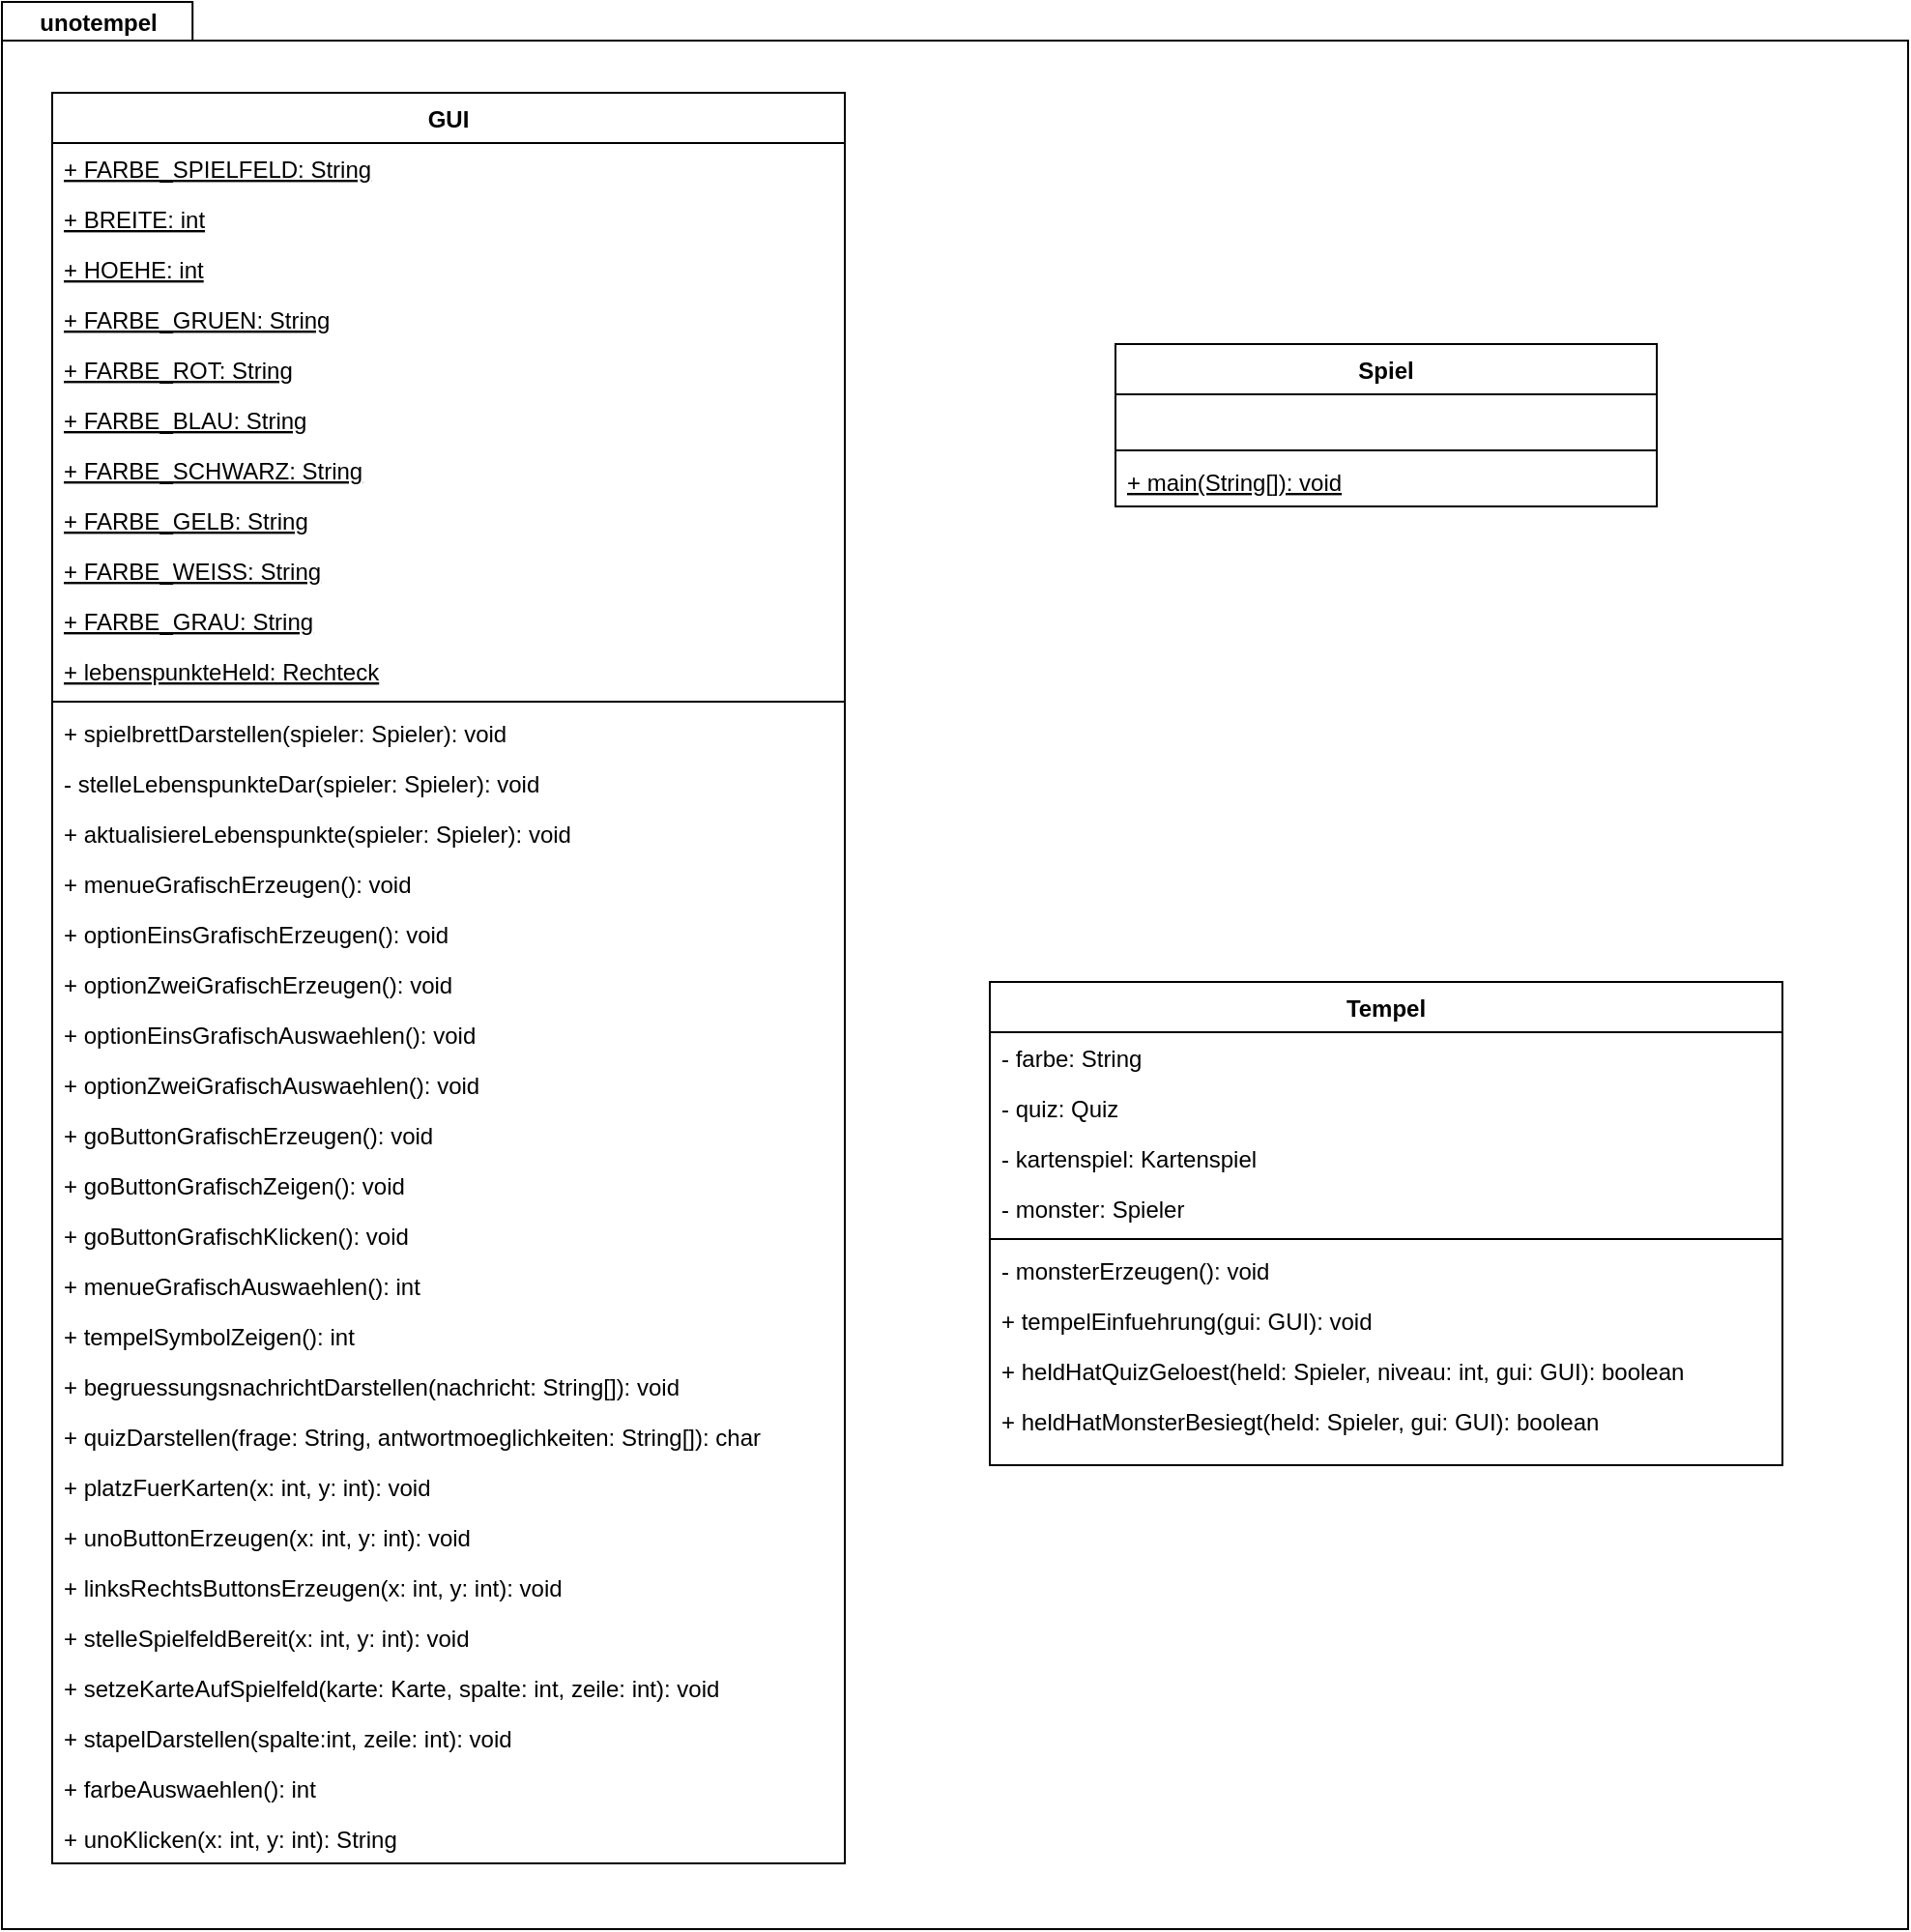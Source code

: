 <mxfile version="16.5.1" type="device"><diagram id="C5RBs43oDa-KdzZeNtuy" name="Page-1"><mxGraphModel dx="2169" dy="2106" grid="1" gridSize="10" guides="1" tooltips="1" connect="1" arrows="1" fold="1" page="1" pageScale="1" pageWidth="827" pageHeight="1169" math="0" shadow="0"><root><mxCell id="WIyWlLk6GJQsqaUBKTNV-0"/><mxCell id="WIyWlLk6GJQsqaUBKTNV-1" parent="WIyWlLk6GJQsqaUBKTNV-0"/><mxCell id="003UNInyPQ_uGT7kz2qh-168" value="" style="shape=folder;fontStyle=1;spacingTop=10;tabWidth=40;tabHeight=20;tabPosition=left;html=1;" parent="WIyWlLk6GJQsqaUBKTNV-1" vertex="1"><mxGeometry x="-756" y="-1117" width="986" height="997" as="geometry"/></mxCell><mxCell id="003UNInyPQ_uGT7kz2qh-173" value="unotempel" style="text;align=center;fontStyle=1;verticalAlign=middle;spacingLeft=3;spacingRight=3;strokeColor=none;rotatable=0;points=[[0,0.5],[1,0.5]];portConstraint=eastwest;" parent="WIyWlLk6GJQsqaUBKTNV-1" vertex="1"><mxGeometry x="-746" y="-1117" width="80" height="20" as="geometry"/></mxCell><mxCell id="rB27fXDd882k_A2HwuaB-0" value="GUI" style="swimlane;fontStyle=1;align=center;verticalAlign=top;childLayout=stackLayout;horizontal=1;startSize=26;horizontalStack=0;resizeParent=1;resizeLast=0;collapsible=1;marginBottom=0;rounded=0;shadow=0;strokeWidth=1;" parent="WIyWlLk6GJQsqaUBKTNV-1" vertex="1"><mxGeometry x="-730" y="-1070" width="410" height="916" as="geometry"><mxRectangle x="130" y="380" width="160" height="26" as="alternateBounds"/></mxGeometry></mxCell><mxCell id="rB27fXDd882k_A2HwuaB-1" value="+ FARBE_SPIELFELD: String" style="text;align=left;verticalAlign=top;spacingLeft=4;spacingRight=4;overflow=hidden;rotatable=0;points=[[0,0.5],[1,0.5]];portConstraint=eastwest;rounded=0;shadow=0;html=0;fontStyle=4" parent="rB27fXDd882k_A2HwuaB-0" vertex="1"><mxGeometry y="26" width="410" height="26" as="geometry"/></mxCell><mxCell id="rB27fXDd882k_A2HwuaB-2" value="+ BREITE: int" style="text;align=left;verticalAlign=top;spacingLeft=4;spacingRight=4;overflow=hidden;rotatable=0;points=[[0,0.5],[1,0.5]];portConstraint=eastwest;rounded=0;shadow=0;html=0;fontStyle=4" parent="rB27fXDd882k_A2HwuaB-0" vertex="1"><mxGeometry y="52" width="410" height="26" as="geometry"/></mxCell><mxCell id="rB27fXDd882k_A2HwuaB-3" value="+ HOEHE: int" style="text;align=left;verticalAlign=top;spacingLeft=4;spacingRight=4;overflow=hidden;rotatable=0;points=[[0,0.5],[1,0.5]];portConstraint=eastwest;rounded=0;shadow=0;html=0;fontStyle=4" parent="rB27fXDd882k_A2HwuaB-0" vertex="1"><mxGeometry y="78" width="410" height="26" as="geometry"/></mxCell><mxCell id="rB27fXDd882k_A2HwuaB-4" value="+ FARBE_GRUEN: String" style="text;align=left;verticalAlign=top;spacingLeft=4;spacingRight=4;overflow=hidden;rotatable=0;points=[[0,0.5],[1,0.5]];portConstraint=eastwest;rounded=0;shadow=0;html=0;fontStyle=4" parent="rB27fXDd882k_A2HwuaB-0" vertex="1"><mxGeometry y="104" width="410" height="26" as="geometry"/></mxCell><mxCell id="rB27fXDd882k_A2HwuaB-5" value="+ FARBE_ROT: String" style="text;align=left;verticalAlign=top;spacingLeft=4;spacingRight=4;overflow=hidden;rotatable=0;points=[[0,0.5],[1,0.5]];portConstraint=eastwest;rounded=0;shadow=0;html=0;fontStyle=4" parent="rB27fXDd882k_A2HwuaB-0" vertex="1"><mxGeometry y="130" width="410" height="26" as="geometry"/></mxCell><mxCell id="rB27fXDd882k_A2HwuaB-6" value="+ FARBE_BLAU: String" style="text;align=left;verticalAlign=top;spacingLeft=4;spacingRight=4;overflow=hidden;rotatable=0;points=[[0,0.5],[1,0.5]];portConstraint=eastwest;rounded=0;shadow=0;html=0;fontStyle=4" parent="rB27fXDd882k_A2HwuaB-0" vertex="1"><mxGeometry y="156" width="410" height="26" as="geometry"/></mxCell><mxCell id="rB27fXDd882k_A2HwuaB-7" value="+ FARBE_SCHWARZ: String" style="text;align=left;verticalAlign=top;spacingLeft=4;spacingRight=4;overflow=hidden;rotatable=0;points=[[0,0.5],[1,0.5]];portConstraint=eastwest;rounded=0;shadow=0;html=0;fontStyle=4" parent="rB27fXDd882k_A2HwuaB-0" vertex="1"><mxGeometry y="182" width="410" height="26" as="geometry"/></mxCell><mxCell id="rB27fXDd882k_A2HwuaB-8" value="+ FARBE_GELB: String" style="text;align=left;verticalAlign=top;spacingLeft=4;spacingRight=4;overflow=hidden;rotatable=0;points=[[0,0.5],[1,0.5]];portConstraint=eastwest;rounded=0;shadow=0;html=0;fontStyle=4" parent="rB27fXDd882k_A2HwuaB-0" vertex="1"><mxGeometry y="208" width="410" height="26" as="geometry"/></mxCell><mxCell id="rB27fXDd882k_A2HwuaB-9" value="+ FARBE_WEISS: String" style="text;align=left;verticalAlign=top;spacingLeft=4;spacingRight=4;overflow=hidden;rotatable=0;points=[[0,0.5],[1,0.5]];portConstraint=eastwest;rounded=0;shadow=0;html=0;fontStyle=4" parent="rB27fXDd882k_A2HwuaB-0" vertex="1"><mxGeometry y="234" width="410" height="26" as="geometry"/></mxCell><mxCell id="rB27fXDd882k_A2HwuaB-10" value="+ FARBE_GRAU: String" style="text;align=left;verticalAlign=top;spacingLeft=4;spacingRight=4;overflow=hidden;rotatable=0;points=[[0,0.5],[1,0.5]];portConstraint=eastwest;rounded=0;shadow=0;html=0;fontStyle=4" parent="rB27fXDd882k_A2HwuaB-0" vertex="1"><mxGeometry y="260" width="410" height="26" as="geometry"/></mxCell><mxCell id="rB27fXDd882k_A2HwuaB-11" value="+ lebenspunkteHeld: Rechteck" style="text;align=left;verticalAlign=top;spacingLeft=4;spacingRight=4;overflow=hidden;rotatable=0;points=[[0,0.5],[1,0.5]];portConstraint=eastwest;rounded=0;shadow=0;html=0;fontStyle=4" parent="rB27fXDd882k_A2HwuaB-0" vertex="1"><mxGeometry y="286" width="410" height="26" as="geometry"/></mxCell><mxCell id="rB27fXDd882k_A2HwuaB-12" value="" style="line;html=1;strokeWidth=1;align=left;verticalAlign=middle;spacingTop=-1;spacingLeft=3;spacingRight=3;rotatable=0;labelPosition=right;points=[];portConstraint=eastwest;" parent="rB27fXDd882k_A2HwuaB-0" vertex="1"><mxGeometry y="312" width="410" height="6" as="geometry"/></mxCell><mxCell id="rB27fXDd882k_A2HwuaB-13" value="+ spielbrettDarstellen(spieler: Spieler): void" style="text;align=left;verticalAlign=top;spacingLeft=4;spacingRight=4;overflow=hidden;rotatable=0;points=[[0,0.5],[1,0.5]];portConstraint=eastwest;rounded=0;shadow=0;html=0;" parent="rB27fXDd882k_A2HwuaB-0" vertex="1"><mxGeometry y="318" width="410" height="26" as="geometry"/></mxCell><mxCell id="rB27fXDd882k_A2HwuaB-14" value="- stelleLebenspunkteDar(spieler: Spieler): void" style="text;align=left;verticalAlign=top;spacingLeft=4;spacingRight=4;overflow=hidden;rotatable=0;points=[[0,0.5],[1,0.5]];portConstraint=eastwest;rounded=0;shadow=0;html=0;" parent="rB27fXDd882k_A2HwuaB-0" vertex="1"><mxGeometry y="344" width="410" height="26" as="geometry"/></mxCell><mxCell id="rB27fXDd882k_A2HwuaB-15" value="+ aktualisiereLebenspunkte(spieler: Spieler): void" style="text;align=left;verticalAlign=top;spacingLeft=4;spacingRight=4;overflow=hidden;rotatable=0;points=[[0,0.5],[1,0.5]];portConstraint=eastwest;rounded=0;shadow=0;html=0;" parent="rB27fXDd882k_A2HwuaB-0" vertex="1"><mxGeometry y="370" width="410" height="26" as="geometry"/></mxCell><mxCell id="rB27fXDd882k_A2HwuaB-16" value="+ menueGrafischErzeugen(): void" style="text;align=left;verticalAlign=top;spacingLeft=4;spacingRight=4;overflow=hidden;rotatable=0;points=[[0,0.5],[1,0.5]];portConstraint=eastwest;rounded=0;shadow=0;html=0;" parent="rB27fXDd882k_A2HwuaB-0" vertex="1"><mxGeometry y="396" width="410" height="26" as="geometry"/></mxCell><mxCell id="rB27fXDd882k_A2HwuaB-17" value="+ optionEinsGrafischErzeugen(): void" style="text;align=left;verticalAlign=top;spacingLeft=4;spacingRight=4;overflow=hidden;rotatable=0;points=[[0,0.5],[1,0.5]];portConstraint=eastwest;rounded=0;shadow=0;html=0;" parent="rB27fXDd882k_A2HwuaB-0" vertex="1"><mxGeometry y="422" width="410" height="26" as="geometry"/></mxCell><mxCell id="rB27fXDd882k_A2HwuaB-18" value="+ optionZweiGrafischErzeugen(): void" style="text;align=left;verticalAlign=top;spacingLeft=4;spacingRight=4;overflow=hidden;rotatable=0;points=[[0,0.5],[1,0.5]];portConstraint=eastwest;rounded=0;shadow=0;html=0;" parent="rB27fXDd882k_A2HwuaB-0" vertex="1"><mxGeometry y="448" width="410" height="26" as="geometry"/></mxCell><mxCell id="rB27fXDd882k_A2HwuaB-19" value="+ optionEinsGrafischAuswaehlen(): void" style="text;align=left;verticalAlign=top;spacingLeft=4;spacingRight=4;overflow=hidden;rotatable=0;points=[[0,0.5],[1,0.5]];portConstraint=eastwest;rounded=0;shadow=0;html=0;" parent="rB27fXDd882k_A2HwuaB-0" vertex="1"><mxGeometry y="474" width="410" height="26" as="geometry"/></mxCell><mxCell id="rB27fXDd882k_A2HwuaB-20" value="+ optionZweiGrafischAuswaehlen(): void" style="text;align=left;verticalAlign=top;spacingLeft=4;spacingRight=4;overflow=hidden;rotatable=0;points=[[0,0.5],[1,0.5]];portConstraint=eastwest;rounded=0;shadow=0;html=0;" parent="rB27fXDd882k_A2HwuaB-0" vertex="1"><mxGeometry y="500" width="410" height="26" as="geometry"/></mxCell><mxCell id="rB27fXDd882k_A2HwuaB-21" value="+ goButtonGrafischErzeugen(): void" style="text;align=left;verticalAlign=top;spacingLeft=4;spacingRight=4;overflow=hidden;rotatable=0;points=[[0,0.5],[1,0.5]];portConstraint=eastwest;rounded=0;shadow=0;html=0;" parent="rB27fXDd882k_A2HwuaB-0" vertex="1"><mxGeometry y="526" width="410" height="26" as="geometry"/></mxCell><mxCell id="rB27fXDd882k_A2HwuaB-22" value="+ goButtonGrafischZeigen(): void" style="text;align=left;verticalAlign=top;spacingLeft=4;spacingRight=4;overflow=hidden;rotatable=0;points=[[0,0.5],[1,0.5]];portConstraint=eastwest;rounded=0;shadow=0;html=0;" parent="rB27fXDd882k_A2HwuaB-0" vertex="1"><mxGeometry y="552" width="410" height="26" as="geometry"/></mxCell><mxCell id="rB27fXDd882k_A2HwuaB-23" value="+ goButtonGrafischKlicken(): void" style="text;align=left;verticalAlign=top;spacingLeft=4;spacingRight=4;overflow=hidden;rotatable=0;points=[[0,0.5],[1,0.5]];portConstraint=eastwest;rounded=0;shadow=0;html=0;" parent="rB27fXDd882k_A2HwuaB-0" vertex="1"><mxGeometry y="578" width="410" height="26" as="geometry"/></mxCell><mxCell id="rB27fXDd882k_A2HwuaB-24" value="+ menueGrafischAuswaehlen(): int" style="text;align=left;verticalAlign=top;spacingLeft=4;spacingRight=4;overflow=hidden;rotatable=0;points=[[0,0.5],[1,0.5]];portConstraint=eastwest;rounded=0;shadow=0;html=0;" parent="rB27fXDd882k_A2HwuaB-0" vertex="1"><mxGeometry y="604" width="410" height="26" as="geometry"/></mxCell><mxCell id="rB27fXDd882k_A2HwuaB-25" value="+ tempelSymbolZeigen(): int" style="text;align=left;verticalAlign=top;spacingLeft=4;spacingRight=4;overflow=hidden;rotatable=0;points=[[0,0.5],[1,0.5]];portConstraint=eastwest;rounded=0;shadow=0;html=0;" parent="rB27fXDd882k_A2HwuaB-0" vertex="1"><mxGeometry y="630" width="410" height="26" as="geometry"/></mxCell><mxCell id="rB27fXDd882k_A2HwuaB-26" value="+ begruessungsnachrichtDarstellen(nachricht: String[]): void" style="text;align=left;verticalAlign=top;spacingLeft=4;spacingRight=4;overflow=hidden;rotatable=0;points=[[0,0.5],[1,0.5]];portConstraint=eastwest;rounded=0;shadow=0;html=0;" parent="rB27fXDd882k_A2HwuaB-0" vertex="1"><mxGeometry y="656" width="410" height="26" as="geometry"/></mxCell><mxCell id="rB27fXDd882k_A2HwuaB-27" value="+ quizDarstellen(frage: String, antwortmoeglichkeiten: String[]): char" style="text;align=left;verticalAlign=top;spacingLeft=4;spacingRight=4;overflow=hidden;rotatable=0;points=[[0,0.5],[1,0.5]];portConstraint=eastwest;rounded=0;shadow=0;html=0;" parent="rB27fXDd882k_A2HwuaB-0" vertex="1"><mxGeometry y="682" width="410" height="26" as="geometry"/></mxCell><mxCell id="rB27fXDd882k_A2HwuaB-28" value="+ platzFuerKarten(x: int, y: int): void" style="text;align=left;verticalAlign=top;spacingLeft=4;spacingRight=4;overflow=hidden;rotatable=0;points=[[0,0.5],[1,0.5]];portConstraint=eastwest;rounded=0;shadow=0;html=0;" parent="rB27fXDd882k_A2HwuaB-0" vertex="1"><mxGeometry y="708" width="410" height="26" as="geometry"/></mxCell><mxCell id="rB27fXDd882k_A2HwuaB-29" value="+ unoButtonErzeugen(x: int, y: int): void" style="text;align=left;verticalAlign=top;spacingLeft=4;spacingRight=4;overflow=hidden;rotatable=0;points=[[0,0.5],[1,0.5]];portConstraint=eastwest;rounded=0;shadow=0;html=0;" parent="rB27fXDd882k_A2HwuaB-0" vertex="1"><mxGeometry y="734" width="410" height="26" as="geometry"/></mxCell><mxCell id="rB27fXDd882k_A2HwuaB-30" value="+ linksRechtsButtonsErzeugen(x: int, y: int): void" style="text;align=left;verticalAlign=top;spacingLeft=4;spacingRight=4;overflow=hidden;rotatable=0;points=[[0,0.5],[1,0.5]];portConstraint=eastwest;rounded=0;shadow=0;html=0;" parent="rB27fXDd882k_A2HwuaB-0" vertex="1"><mxGeometry y="760" width="410" height="26" as="geometry"/></mxCell><mxCell id="rB27fXDd882k_A2HwuaB-31" value="+ stelleSpielfeldBereit(x: int, y: int): void" style="text;align=left;verticalAlign=top;spacingLeft=4;spacingRight=4;overflow=hidden;rotatable=0;points=[[0,0.5],[1,0.5]];portConstraint=eastwest;rounded=0;shadow=0;html=0;" parent="rB27fXDd882k_A2HwuaB-0" vertex="1"><mxGeometry y="786" width="410" height="26" as="geometry"/></mxCell><mxCell id="rB27fXDd882k_A2HwuaB-32" value="+ setzeKarteAufSpielfeld(karte: Karte, spalte: int, zeile: int): void" style="text;align=left;verticalAlign=top;spacingLeft=4;spacingRight=4;overflow=hidden;rotatable=0;points=[[0,0.5],[1,0.5]];portConstraint=eastwest;rounded=0;shadow=0;html=0;" parent="rB27fXDd882k_A2HwuaB-0" vertex="1"><mxGeometry y="812" width="410" height="26" as="geometry"/></mxCell><mxCell id="7qFFr5cV3EoYOmt2Cpi4-0" value="+ stapelDarstellen(spalte:int, zeile: int): void" style="text;align=left;verticalAlign=top;spacingLeft=4;spacingRight=4;overflow=hidden;rotatable=0;points=[[0,0.5],[1,0.5]];portConstraint=eastwest;rounded=0;shadow=0;html=0;" parent="rB27fXDd882k_A2HwuaB-0" vertex="1"><mxGeometry y="838" width="410" height="26" as="geometry"/></mxCell><mxCell id="rB27fXDd882k_A2HwuaB-33" value="+ farbeAuswaehlen(): int" style="text;align=left;verticalAlign=top;spacingLeft=4;spacingRight=4;overflow=hidden;rotatable=0;points=[[0,0.5],[1,0.5]];portConstraint=eastwest;rounded=0;shadow=0;html=0;" parent="rB27fXDd882k_A2HwuaB-0" vertex="1"><mxGeometry y="864" width="410" height="26" as="geometry"/></mxCell><mxCell id="rB27fXDd882k_A2HwuaB-34" value="+ unoKlicken(x: int, y: int): String" style="text;align=left;verticalAlign=top;spacingLeft=4;spacingRight=4;overflow=hidden;rotatable=0;points=[[0,0.5],[1,0.5]];portConstraint=eastwest;rounded=0;shadow=0;html=0;" parent="rB27fXDd882k_A2HwuaB-0" vertex="1"><mxGeometry y="890" width="410" height="26" as="geometry"/></mxCell><mxCell id="fTohYEuaDllIU-SfmZAN-222" value="Tempel" style="swimlane;fontStyle=1;align=center;verticalAlign=top;childLayout=stackLayout;horizontal=1;startSize=26;horizontalStack=0;resizeParent=1;resizeLast=0;collapsible=1;marginBottom=0;rounded=0;shadow=0;strokeWidth=1;" parent="WIyWlLk6GJQsqaUBKTNV-1" vertex="1"><mxGeometry x="-245" y="-610" width="410" height="250" as="geometry"><mxRectangle x="130" y="380" width="160" height="26" as="alternateBounds"/></mxGeometry></mxCell><mxCell id="fTohYEuaDllIU-SfmZAN-223" value="- farbe: String" style="text;align=left;verticalAlign=top;spacingLeft=4;spacingRight=4;overflow=hidden;rotatable=0;points=[[0,0.5],[1,0.5]];portConstraint=eastwest;" parent="fTohYEuaDllIU-SfmZAN-222" vertex="1"><mxGeometry y="26" width="410" height="26" as="geometry"/></mxCell><mxCell id="fTohYEuaDllIU-SfmZAN-224" value="- quiz: Quiz" style="text;align=left;verticalAlign=top;spacingLeft=4;spacingRight=4;overflow=hidden;rotatable=0;points=[[0,0.5],[1,0.5]];portConstraint=eastwest;rounded=0;shadow=0;html=0;" parent="fTohYEuaDllIU-SfmZAN-222" vertex="1"><mxGeometry y="52" width="410" height="26" as="geometry"/></mxCell><mxCell id="fTohYEuaDllIU-SfmZAN-225" value="- kartenspiel: Kartenspiel" style="text;align=left;verticalAlign=top;spacingLeft=4;spacingRight=4;overflow=hidden;rotatable=0;points=[[0,0.5],[1,0.5]];portConstraint=eastwest;rounded=0;shadow=0;html=0;" parent="fTohYEuaDllIU-SfmZAN-222" vertex="1"><mxGeometry y="78" width="410" height="26" as="geometry"/></mxCell><mxCell id="fTohYEuaDllIU-SfmZAN-226" value="- monster: Spieler" style="text;align=left;verticalAlign=top;spacingLeft=4;spacingRight=4;overflow=hidden;rotatable=0;points=[[0,0.5],[1,0.5]];portConstraint=eastwest;rounded=0;shadow=0;html=0;" parent="fTohYEuaDllIU-SfmZAN-222" vertex="1"><mxGeometry y="104" width="410" height="26" as="geometry"/></mxCell><mxCell id="fTohYEuaDllIU-SfmZAN-227" value="" style="line;html=1;strokeWidth=1;align=left;verticalAlign=middle;spacingTop=-1;spacingLeft=3;spacingRight=3;rotatable=0;labelPosition=right;points=[];portConstraint=eastwest;" parent="fTohYEuaDllIU-SfmZAN-222" vertex="1"><mxGeometry y="130" width="410" height="6" as="geometry"/></mxCell><mxCell id="fTohYEuaDllIU-SfmZAN-228" value="- monsterErzeugen(): void" style="text;align=left;verticalAlign=top;spacingLeft=4;spacingRight=4;overflow=hidden;rotatable=0;points=[[0,0.5],[1,0.5]];portConstraint=eastwest;rounded=0;shadow=0;html=0;" parent="fTohYEuaDllIU-SfmZAN-222" vertex="1"><mxGeometry y="136" width="410" height="26" as="geometry"/></mxCell><mxCell id="fTohYEuaDllIU-SfmZAN-229" value="+ tempelEinfuehrung(gui: GUI): void" style="text;align=left;verticalAlign=top;spacingLeft=4;spacingRight=4;overflow=hidden;rotatable=0;points=[[0,0.5],[1,0.5]];portConstraint=eastwest;rounded=0;shadow=0;html=0;" parent="fTohYEuaDllIU-SfmZAN-222" vertex="1"><mxGeometry y="162" width="410" height="26" as="geometry"/></mxCell><mxCell id="fTohYEuaDllIU-SfmZAN-230" value="+ heldHatQuizGeloest(held: Spieler, niveau: int, gui: GUI): boolean" style="text;align=left;verticalAlign=top;spacingLeft=4;spacingRight=4;overflow=hidden;rotatable=0;points=[[0,0.5],[1,0.5]];portConstraint=eastwest;rounded=0;shadow=0;html=0;" parent="fTohYEuaDllIU-SfmZAN-222" vertex="1"><mxGeometry y="188" width="410" height="26" as="geometry"/></mxCell><mxCell id="fTohYEuaDllIU-SfmZAN-233" value="+ heldHatMonsterBesiegt(held: Spieler, gui: GUI): boolean" style="text;align=left;verticalAlign=top;spacingLeft=4;spacingRight=4;overflow=hidden;rotatable=0;points=[[0,0.5],[1,0.5]];portConstraint=eastwest;rounded=0;shadow=0;html=0;" parent="fTohYEuaDllIU-SfmZAN-222" vertex="1"><mxGeometry y="214" width="410" height="26" as="geometry"/></mxCell><mxCell id="fTohYEuaDllIU-SfmZAN-234" value="Spiel" style="swimlane;fontStyle=1;align=center;verticalAlign=top;childLayout=stackLayout;horizontal=1;startSize=26;horizontalStack=0;resizeParent=1;resizeLast=0;collapsible=1;marginBottom=0;rounded=0;shadow=0;strokeWidth=1;" parent="WIyWlLk6GJQsqaUBKTNV-1" vertex="1"><mxGeometry x="-180" y="-940" width="280" height="84" as="geometry"><mxRectangle x="130" y="380" width="160" height="26" as="alternateBounds"/></mxGeometry></mxCell><mxCell id="fTohYEuaDllIU-SfmZAN-235" value="  " style="text;align=left;verticalAlign=top;spacingLeft=4;spacingRight=4;overflow=hidden;rotatable=0;points=[[0,0.5],[1,0.5]];portConstraint=eastwest;rounded=0;shadow=0;html=0;" parent="fTohYEuaDllIU-SfmZAN-234" vertex="1"><mxGeometry y="26" width="280" height="26" as="geometry"/></mxCell><mxCell id="fTohYEuaDllIU-SfmZAN-236" value="" style="line;html=1;strokeWidth=1;align=left;verticalAlign=middle;spacingTop=-1;spacingLeft=3;spacingRight=3;rotatable=0;labelPosition=right;points=[];portConstraint=eastwest;" parent="fTohYEuaDllIU-SfmZAN-234" vertex="1"><mxGeometry y="52" width="280" height="6" as="geometry"/></mxCell><mxCell id="fTohYEuaDllIU-SfmZAN-237" value="+ main(String[]): void" style="text;align=left;verticalAlign=top;spacingLeft=4;spacingRight=4;overflow=hidden;rotatable=0;points=[[0,0.5],[1,0.5]];portConstraint=eastwest;rounded=0;shadow=0;html=0;fontStyle=4" parent="fTohYEuaDllIU-SfmZAN-234" vertex="1"><mxGeometry y="58" width="280" height="26" as="geometry"/></mxCell></root></mxGraphModel></diagram></mxfile>